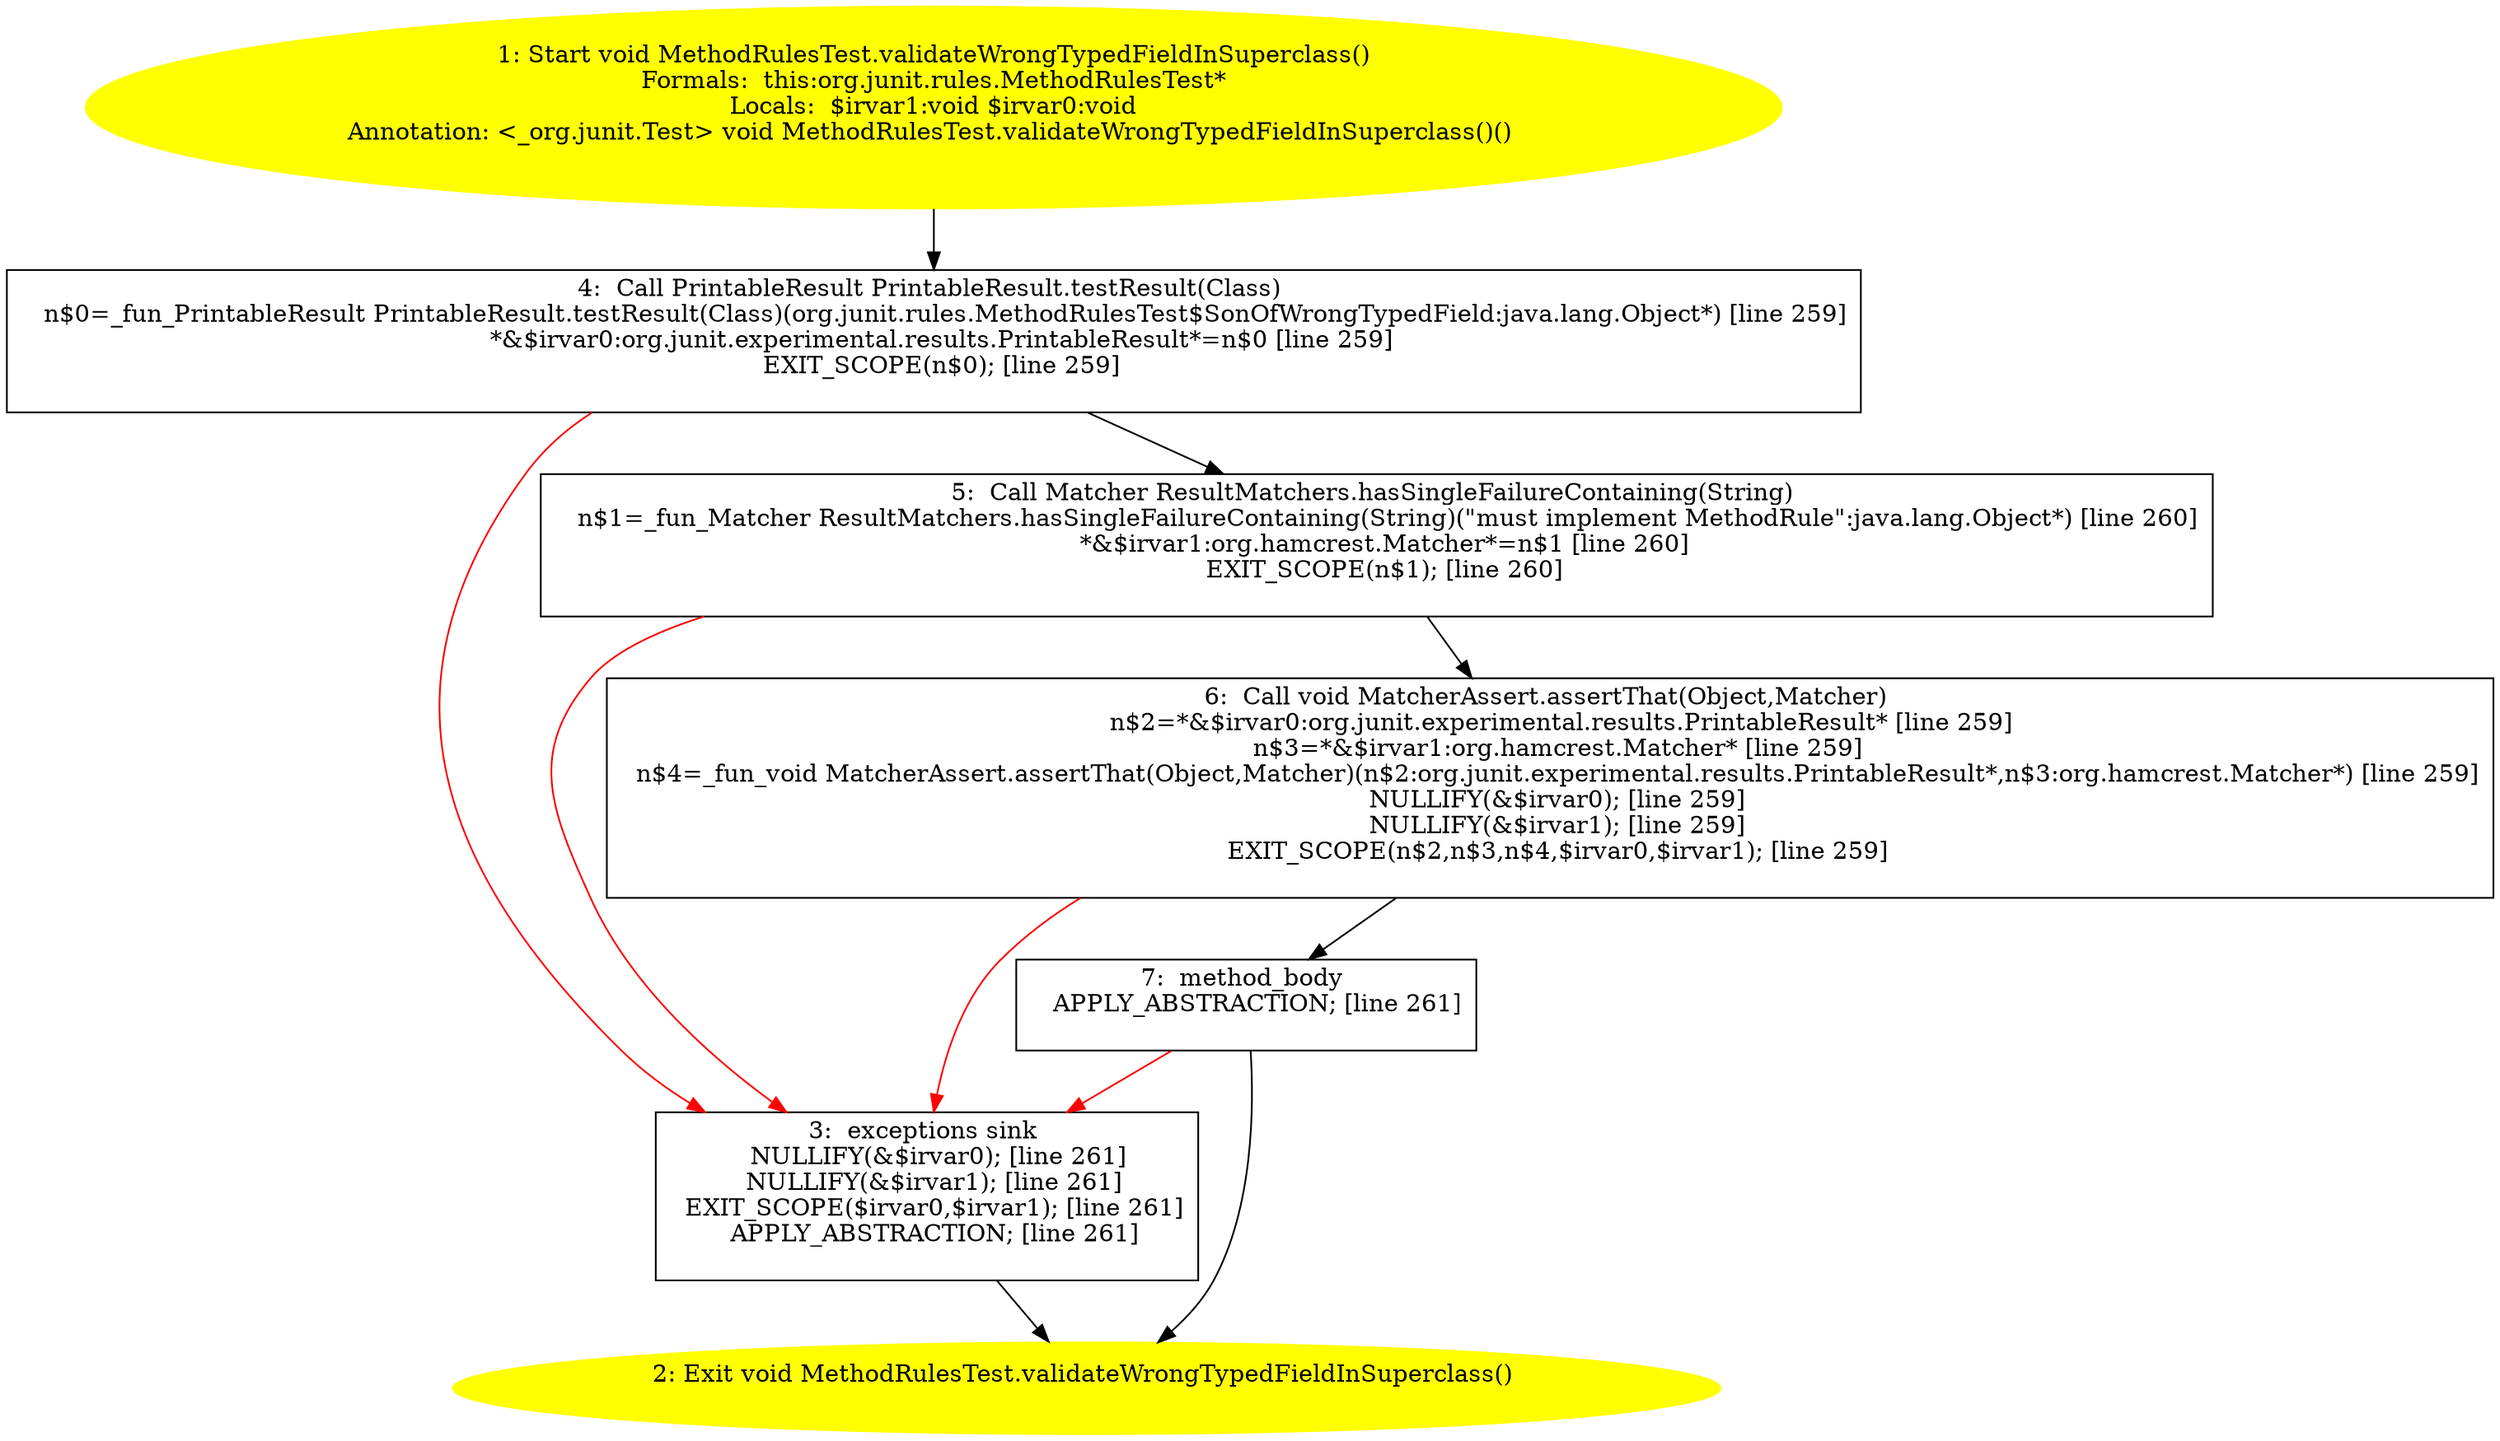 /* @generated */
digraph cfg {
"org.junit.rules.MethodRulesTest.validateWrongTypedFieldInSuperclass():void.eb959f7b79b0275a9f28ada234734446_1" [label="1: Start void MethodRulesTest.validateWrongTypedFieldInSuperclass()\nFormals:  this:org.junit.rules.MethodRulesTest*\nLocals:  $irvar1:void $irvar0:void\nAnnotation: <_org.junit.Test> void MethodRulesTest.validateWrongTypedFieldInSuperclass()() \n  " color=yellow style=filled]
	

	 "org.junit.rules.MethodRulesTest.validateWrongTypedFieldInSuperclass():void.eb959f7b79b0275a9f28ada234734446_1" -> "org.junit.rules.MethodRulesTest.validateWrongTypedFieldInSuperclass():void.eb959f7b79b0275a9f28ada234734446_4" ;
"org.junit.rules.MethodRulesTest.validateWrongTypedFieldInSuperclass():void.eb959f7b79b0275a9f28ada234734446_2" [label="2: Exit void MethodRulesTest.validateWrongTypedFieldInSuperclass() \n  " color=yellow style=filled]
	

"org.junit.rules.MethodRulesTest.validateWrongTypedFieldInSuperclass():void.eb959f7b79b0275a9f28ada234734446_3" [label="3:  exceptions sink \n   NULLIFY(&$irvar0); [line 261]\n  NULLIFY(&$irvar1); [line 261]\n  EXIT_SCOPE($irvar0,$irvar1); [line 261]\n  APPLY_ABSTRACTION; [line 261]\n " shape="box"]
	

	 "org.junit.rules.MethodRulesTest.validateWrongTypedFieldInSuperclass():void.eb959f7b79b0275a9f28ada234734446_3" -> "org.junit.rules.MethodRulesTest.validateWrongTypedFieldInSuperclass():void.eb959f7b79b0275a9f28ada234734446_2" ;
"org.junit.rules.MethodRulesTest.validateWrongTypedFieldInSuperclass():void.eb959f7b79b0275a9f28ada234734446_4" [label="4:  Call PrintableResult PrintableResult.testResult(Class) \n   n$0=_fun_PrintableResult PrintableResult.testResult(Class)(org.junit.rules.MethodRulesTest$SonOfWrongTypedField:java.lang.Object*) [line 259]\n  *&$irvar0:org.junit.experimental.results.PrintableResult*=n$0 [line 259]\n  EXIT_SCOPE(n$0); [line 259]\n " shape="box"]
	

	 "org.junit.rules.MethodRulesTest.validateWrongTypedFieldInSuperclass():void.eb959f7b79b0275a9f28ada234734446_4" -> "org.junit.rules.MethodRulesTest.validateWrongTypedFieldInSuperclass():void.eb959f7b79b0275a9f28ada234734446_5" ;
	 "org.junit.rules.MethodRulesTest.validateWrongTypedFieldInSuperclass():void.eb959f7b79b0275a9f28ada234734446_4" -> "org.junit.rules.MethodRulesTest.validateWrongTypedFieldInSuperclass():void.eb959f7b79b0275a9f28ada234734446_3" [color="red" ];
"org.junit.rules.MethodRulesTest.validateWrongTypedFieldInSuperclass():void.eb959f7b79b0275a9f28ada234734446_5" [label="5:  Call Matcher ResultMatchers.hasSingleFailureContaining(String) \n   n$1=_fun_Matcher ResultMatchers.hasSingleFailureContaining(String)(\"must implement MethodRule\":java.lang.Object*) [line 260]\n  *&$irvar1:org.hamcrest.Matcher*=n$1 [line 260]\n  EXIT_SCOPE(n$1); [line 260]\n " shape="box"]
	

	 "org.junit.rules.MethodRulesTest.validateWrongTypedFieldInSuperclass():void.eb959f7b79b0275a9f28ada234734446_5" -> "org.junit.rules.MethodRulesTest.validateWrongTypedFieldInSuperclass():void.eb959f7b79b0275a9f28ada234734446_6" ;
	 "org.junit.rules.MethodRulesTest.validateWrongTypedFieldInSuperclass():void.eb959f7b79b0275a9f28ada234734446_5" -> "org.junit.rules.MethodRulesTest.validateWrongTypedFieldInSuperclass():void.eb959f7b79b0275a9f28ada234734446_3" [color="red" ];
"org.junit.rules.MethodRulesTest.validateWrongTypedFieldInSuperclass():void.eb959f7b79b0275a9f28ada234734446_6" [label="6:  Call void MatcherAssert.assertThat(Object,Matcher) \n   n$2=*&$irvar0:org.junit.experimental.results.PrintableResult* [line 259]\n  n$3=*&$irvar1:org.hamcrest.Matcher* [line 259]\n  n$4=_fun_void MatcherAssert.assertThat(Object,Matcher)(n$2:org.junit.experimental.results.PrintableResult*,n$3:org.hamcrest.Matcher*) [line 259]\n  NULLIFY(&$irvar0); [line 259]\n  NULLIFY(&$irvar1); [line 259]\n  EXIT_SCOPE(n$2,n$3,n$4,$irvar0,$irvar1); [line 259]\n " shape="box"]
	

	 "org.junit.rules.MethodRulesTest.validateWrongTypedFieldInSuperclass():void.eb959f7b79b0275a9f28ada234734446_6" -> "org.junit.rules.MethodRulesTest.validateWrongTypedFieldInSuperclass():void.eb959f7b79b0275a9f28ada234734446_7" ;
	 "org.junit.rules.MethodRulesTest.validateWrongTypedFieldInSuperclass():void.eb959f7b79b0275a9f28ada234734446_6" -> "org.junit.rules.MethodRulesTest.validateWrongTypedFieldInSuperclass():void.eb959f7b79b0275a9f28ada234734446_3" [color="red" ];
"org.junit.rules.MethodRulesTest.validateWrongTypedFieldInSuperclass():void.eb959f7b79b0275a9f28ada234734446_7" [label="7:  method_body \n   APPLY_ABSTRACTION; [line 261]\n " shape="box"]
	

	 "org.junit.rules.MethodRulesTest.validateWrongTypedFieldInSuperclass():void.eb959f7b79b0275a9f28ada234734446_7" -> "org.junit.rules.MethodRulesTest.validateWrongTypedFieldInSuperclass():void.eb959f7b79b0275a9f28ada234734446_2" ;
	 "org.junit.rules.MethodRulesTest.validateWrongTypedFieldInSuperclass():void.eb959f7b79b0275a9f28ada234734446_7" -> "org.junit.rules.MethodRulesTest.validateWrongTypedFieldInSuperclass():void.eb959f7b79b0275a9f28ada234734446_3" [color="red" ];
}
